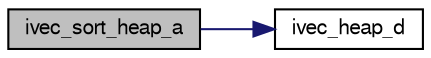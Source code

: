 digraph "ivec_sort_heap_a"
{
  bgcolor="transparent";
  edge [fontname="FreeSans",fontsize="10",labelfontname="FreeSans",labelfontsize="10"];
  node [fontname="FreeSans",fontsize="10",shape=record];
  rankdir="LR";
  Node484 [label="ivec_sort_heap_a",height=0.2,width=0.4,color="black", fillcolor="grey75", style="filled", fontcolor="black"];
  Node484 -> Node485 [color="midnightblue",fontsize="10",style="solid",fontname="FreeSans"];
  Node485 [label="ivec_heap_d",height=0.2,width=0.4,color="black",URL="$a08246.html#ae6751aa1731a831231fbfe0ffc82699a"];
}
